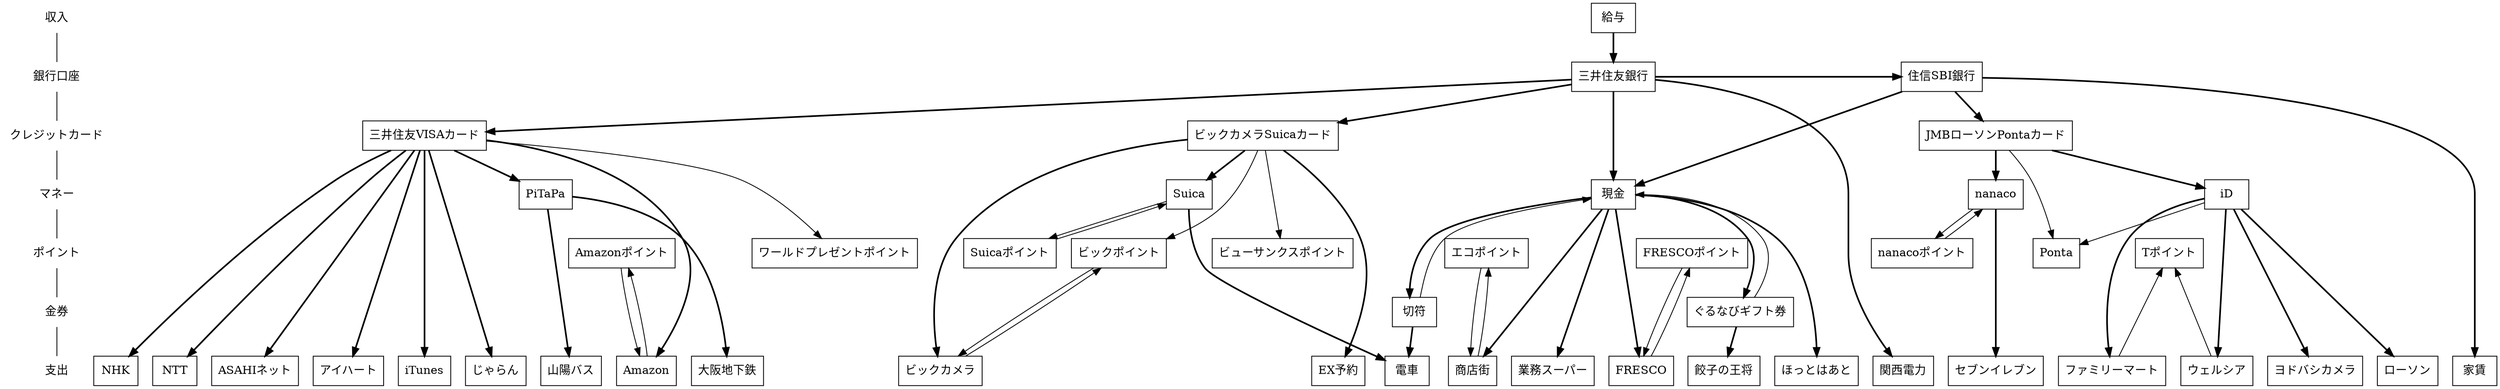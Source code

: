// dot -Tsvg flow.dot -o flow.svg
digraph "MoneyFlow"
{
	node [ shape = box ];

	"収入", "銀行口座", "クレジットカード", "マネー", "ポイント", "金券", "支出" [shape = none];
	"収入" -> "銀行口座" -> "クレジットカード" -> "マネー" -> "ポイント" -> "金券" -> "支出" [arrowhead = none];
	{
		rank = same; "収入";
		給与;
	}

	{
		rank = same; "銀行口座";
		三井住友銀行;
		住信SBI銀行;
	}

	{
		rank = same; "クレジットカード";
		三井住友VISAカード;
		ビックカメラSuicaカード;
		JMBローソンPontaカード;
	}

	{
		rank = same; "マネー";
		Suica;
		PiTaPa;
		現金;
		iD;
		nanaco;
	}

	{
		rank = same; "ポイント";
		// 共通ポイント
		Ponta;
		Tポイント;
		// クレジットカード関係
		ワールドプレゼントポイント;
		ビューサンクスポイント;
		// 独自ポイント
		エコポイント;
		Suicaポイント;
		ビックポイント;
		Amazonポイント;
		nanacoポイント;
		FRESCOポイント;
	}

	{
		rank = same; "金券";
		切符;
		ぐるなびギフト券;
	}

	{
		rank = same; "支出";
		家賃;
		// コンビニ
		ローソン;
		セブンイレブン;
		ファミリーマート;
		// 交通
		電車;
		大阪地下鉄;
		山陽バス;
		// インフラ
		NHK;
		NTT;
		ASAHIネット;
		関西電力;
		// 店舗
		商店街;
		アイハート;
		ウェルシア;
		ビックカメラ;
		ヨドバシカメラ;
		餃子の王将;
		ほっとはあと;
		FRESCO;
		業務スーパー;
		// ネット
		Amazon;
		iTunes;
		EX予約;
		じゃらん;
	}

	// SMBC
	給与 -> 三井住友銀行 [style="bold", weight=100];
	三井住友銀行 -> 現金, 住信SBI銀行, 関西電力 [style="bold", weight=100];

	// SMBC-Visa
	三井住友銀行 -> 三井住友VISAカード [style="bold", weight=100];
	三井住友VISAカード -> NHK, NTT, ASAHIネット [style="bold", weight=100];
	三井住友VISAカード -> iTunes [style="bold", weight=100];
	三井住友VISAカード -> Amazon [style="bold", weight=100];
	三井住友VISAカード -> じゃらん [style="bold", weight=100];
	三井住友VISAカード -> アイハート [style="bold", weight=100];
	三井住友VISAカード -> ワールドプレゼントポイント;
	Amazon -> Amazonポイント -> Amazon;
	// PiTaPa
	三井住友VISAカード -> PiTaPa [style="bold", weight=100];
	PiTaPa -> 大阪地下鉄 [style="bold", weight=100];
	PiTaPa -> 山陽バス [style="bold", weight=100];

	// ビックカメラSuicaカード
	三井住友銀行 -> ビックカメラSuicaカード [style="bold", weight=100];
	ビックカメラSuicaカード -> ビューサンクスポイント;
	ビックカメラSuicaカード -> ビックカメラ [style="bold", weight=100];
	ビックカメラ -> ビックポイント;
	ビックカメラSuicaカード -> ビックポイント -> ビックカメラ;
	ビックカメラSuicaカード -> Suica -> 電車 [style="bold", weight=100];
	ビックカメラSuicaカード -> EX予約 [style="bold", weight=100];
	Suica -> Suicaポイント -> Suica;

	// JMBローソンPontaカード
	JMBローソンPontaカード -> Ponta;
	JMBローソンPontaカード -> nanaco [style="bold", weight=100];
	nanaco -> セブンイレブン [style="bold", weight=100];
	nanaco -> nanacoポイント -> nanaco;
	// iD
	JMBローソンPontaカード -> iD [style="bold", weight=100];
	iD -> ローソン [style="bold", weight=100];
	iD -> ファミリーマート [style="bold", weight=100];
	ファミリーマート -> Tポイント;
	iD -> ヨドバシカメラ [style="bold", weight=100];
	iD -> Ponta;
	iD -> ウェルシア [style="bold", weight=100];
	ウェルシア -> Tポイント;

	// 住信SBI
	住信SBI銀行 -> 現金 [style="bold", weight=100];
	住信SBI銀行 -> 家賃 [style="bold", weight=100];
	住信SBI銀行 -> JMBローソンPontaカード [style="bold", weight=100];

	// 現金
	現金 -> 商店街 [style="bold", weight=100];
	商店街 -> エコポイント -> 商店街;
	現金 -> FRESCO [style="bold", weight=100];
	FRESCO -> FRESCOポイント -> FRESCO;
	現金 -> ぐるなびギフト券 -> 餃子の王将 [style="bold", weight=100];
	ぐるなびギフト券 -> 現金;
	現金 -> ほっとはあと [style="bold", weight=100];
	現金 -> 業務スーパー [style="bold", weight=100];

	現金 -> 切符 -> 電車 [style="bold", weight=100];
	切符 -> 現金;
} 
